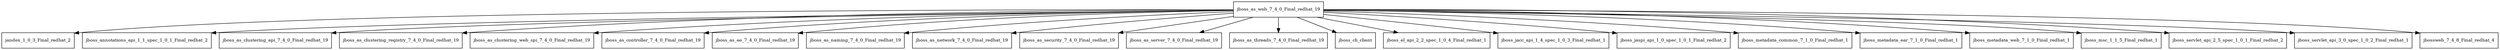 digraph jboss_as_web_7_4_0_Final_redhat_19_dependencies {
  node [shape = box, fontsize=10.0];
  jboss_as_web_7_4_0_Final_redhat_19 -> jandex_1_0_3_Final_redhat_2;
  jboss_as_web_7_4_0_Final_redhat_19 -> jboss_annotations_api_1_1_spec_1_0_1_Final_redhat_2;
  jboss_as_web_7_4_0_Final_redhat_19 -> jboss_as_clustering_api_7_4_0_Final_redhat_19;
  jboss_as_web_7_4_0_Final_redhat_19 -> jboss_as_clustering_registry_7_4_0_Final_redhat_19;
  jboss_as_web_7_4_0_Final_redhat_19 -> jboss_as_clustering_web_spi_7_4_0_Final_redhat_19;
  jboss_as_web_7_4_0_Final_redhat_19 -> jboss_as_controller_7_4_0_Final_redhat_19;
  jboss_as_web_7_4_0_Final_redhat_19 -> jboss_as_ee_7_4_0_Final_redhat_19;
  jboss_as_web_7_4_0_Final_redhat_19 -> jboss_as_naming_7_4_0_Final_redhat_19;
  jboss_as_web_7_4_0_Final_redhat_19 -> jboss_as_network_7_4_0_Final_redhat_19;
  jboss_as_web_7_4_0_Final_redhat_19 -> jboss_as_security_7_4_0_Final_redhat_19;
  jboss_as_web_7_4_0_Final_redhat_19 -> jboss_as_server_7_4_0_Final_redhat_19;
  jboss_as_web_7_4_0_Final_redhat_19 -> jboss_as_threads_7_4_0_Final_redhat_19;
  jboss_as_web_7_4_0_Final_redhat_19 -> jboss_cli_client;
  jboss_as_web_7_4_0_Final_redhat_19 -> jboss_el_api_2_2_spec_1_0_4_Final_redhat_1;
  jboss_as_web_7_4_0_Final_redhat_19 -> jboss_jacc_api_1_4_spec_1_0_3_Final_redhat_1;
  jboss_as_web_7_4_0_Final_redhat_19 -> jboss_jaspi_api_1_0_spec_1_0_1_Final_redhat_2;
  jboss_as_web_7_4_0_Final_redhat_19 -> jboss_metadata_common_7_1_0_Final_redhat_1;
  jboss_as_web_7_4_0_Final_redhat_19 -> jboss_metadata_ear_7_1_0_Final_redhat_1;
  jboss_as_web_7_4_0_Final_redhat_19 -> jboss_metadata_web_7_1_0_Final_redhat_1;
  jboss_as_web_7_4_0_Final_redhat_19 -> jboss_msc_1_1_5_Final_redhat_1;
  jboss_as_web_7_4_0_Final_redhat_19 -> jboss_servlet_api_2_5_spec_1_0_1_Final_redhat_2;
  jboss_as_web_7_4_0_Final_redhat_19 -> jboss_servlet_api_3_0_spec_1_0_2_Final_redhat_1;
  jboss_as_web_7_4_0_Final_redhat_19 -> jbossweb_7_4_8_Final_redhat_4;
}

